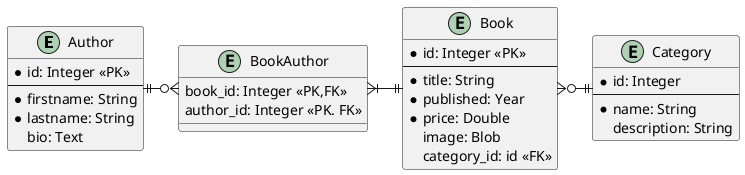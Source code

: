 @startuml
'https://plantuml.com/sequence-diagram
entity Author {
    *id: Integer <<PK>>
    ---
    *firstname: String
    *lastname: String
    bio: Text
}
entity Book {
    *id: Integer <<PK>>
    ---
    *title: String
    *published: Year
    *price: Double
    image: Blob
    category_id: id <<FK>>
}
entity Category {
    *id: Integer
    ---
    *name: String
    description: String
}
entity BookAuthor {
    book_id: Integer <<PK,FK>>
    author_id: Integer <<PK. FK>>
}
Author ||-o{ BookAuthor
BookAuthor }|-|| Book
Book }o-|| Category
@enduml